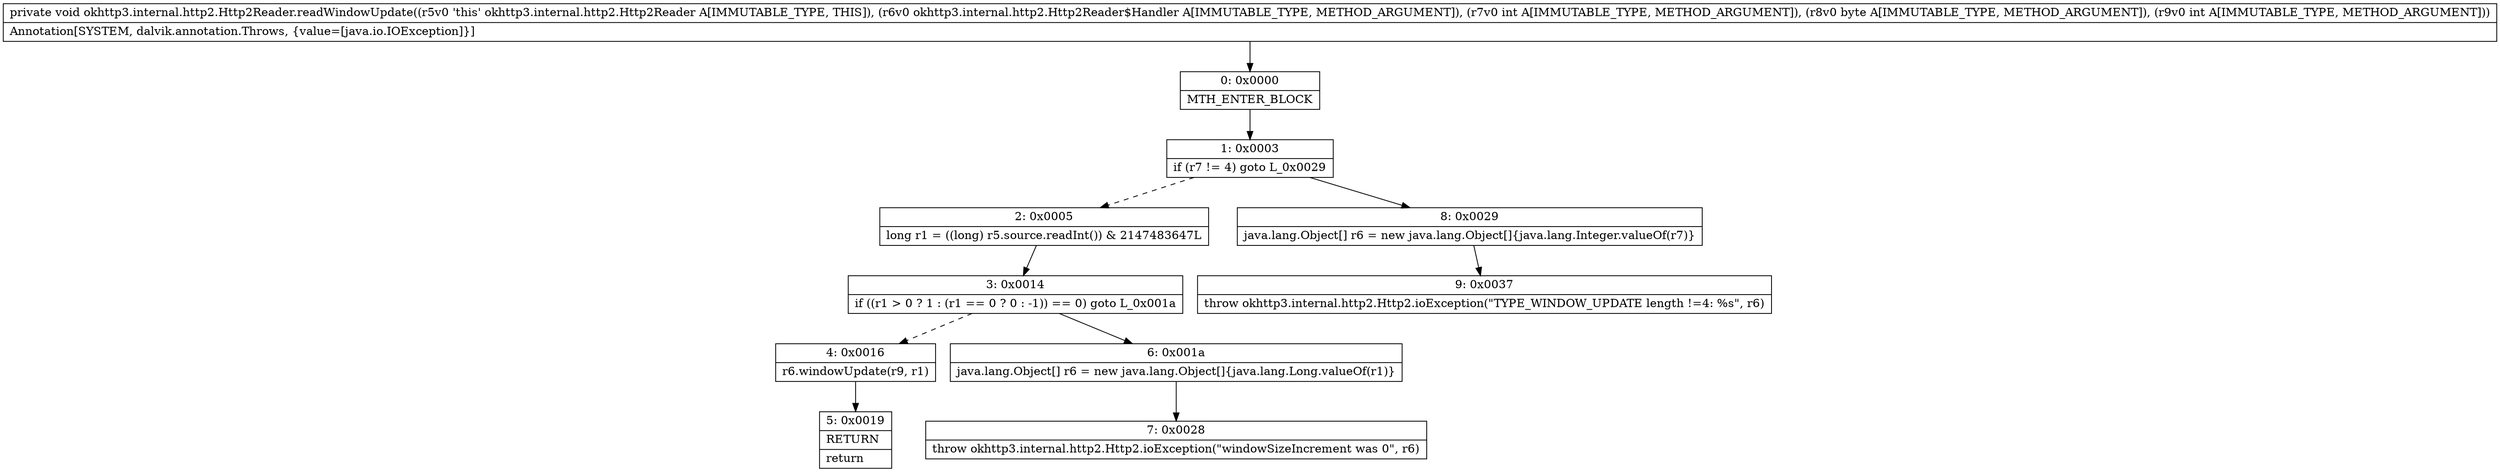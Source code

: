 digraph "CFG forokhttp3.internal.http2.Http2Reader.readWindowUpdate(Lokhttp3\/internal\/http2\/Http2Reader$Handler;IBI)V" {
Node_0 [shape=record,label="{0\:\ 0x0000|MTH_ENTER_BLOCK\l}"];
Node_1 [shape=record,label="{1\:\ 0x0003|if (r7 != 4) goto L_0x0029\l}"];
Node_2 [shape=record,label="{2\:\ 0x0005|long r1 = ((long) r5.source.readInt()) & 2147483647L\l}"];
Node_3 [shape=record,label="{3\:\ 0x0014|if ((r1 \> 0 ? 1 : (r1 == 0 ? 0 : \-1)) == 0) goto L_0x001a\l}"];
Node_4 [shape=record,label="{4\:\ 0x0016|r6.windowUpdate(r9, r1)\l}"];
Node_5 [shape=record,label="{5\:\ 0x0019|RETURN\l|return\l}"];
Node_6 [shape=record,label="{6\:\ 0x001a|java.lang.Object[] r6 = new java.lang.Object[]\{java.lang.Long.valueOf(r1)\}\l}"];
Node_7 [shape=record,label="{7\:\ 0x0028|throw okhttp3.internal.http2.Http2.ioException(\"windowSizeIncrement was 0\", r6)\l}"];
Node_8 [shape=record,label="{8\:\ 0x0029|java.lang.Object[] r6 = new java.lang.Object[]\{java.lang.Integer.valueOf(r7)\}\l}"];
Node_9 [shape=record,label="{9\:\ 0x0037|throw okhttp3.internal.http2.Http2.ioException(\"TYPE_WINDOW_UPDATE length !=4: %s\", r6)\l}"];
MethodNode[shape=record,label="{private void okhttp3.internal.http2.Http2Reader.readWindowUpdate((r5v0 'this' okhttp3.internal.http2.Http2Reader A[IMMUTABLE_TYPE, THIS]), (r6v0 okhttp3.internal.http2.Http2Reader$Handler A[IMMUTABLE_TYPE, METHOD_ARGUMENT]), (r7v0 int A[IMMUTABLE_TYPE, METHOD_ARGUMENT]), (r8v0 byte A[IMMUTABLE_TYPE, METHOD_ARGUMENT]), (r9v0 int A[IMMUTABLE_TYPE, METHOD_ARGUMENT]))  | Annotation[SYSTEM, dalvik.annotation.Throws, \{value=[java.io.IOException]\}]\l}"];
MethodNode -> Node_0;
Node_0 -> Node_1;
Node_1 -> Node_2[style=dashed];
Node_1 -> Node_8;
Node_2 -> Node_3;
Node_3 -> Node_4[style=dashed];
Node_3 -> Node_6;
Node_4 -> Node_5;
Node_6 -> Node_7;
Node_8 -> Node_9;
}

